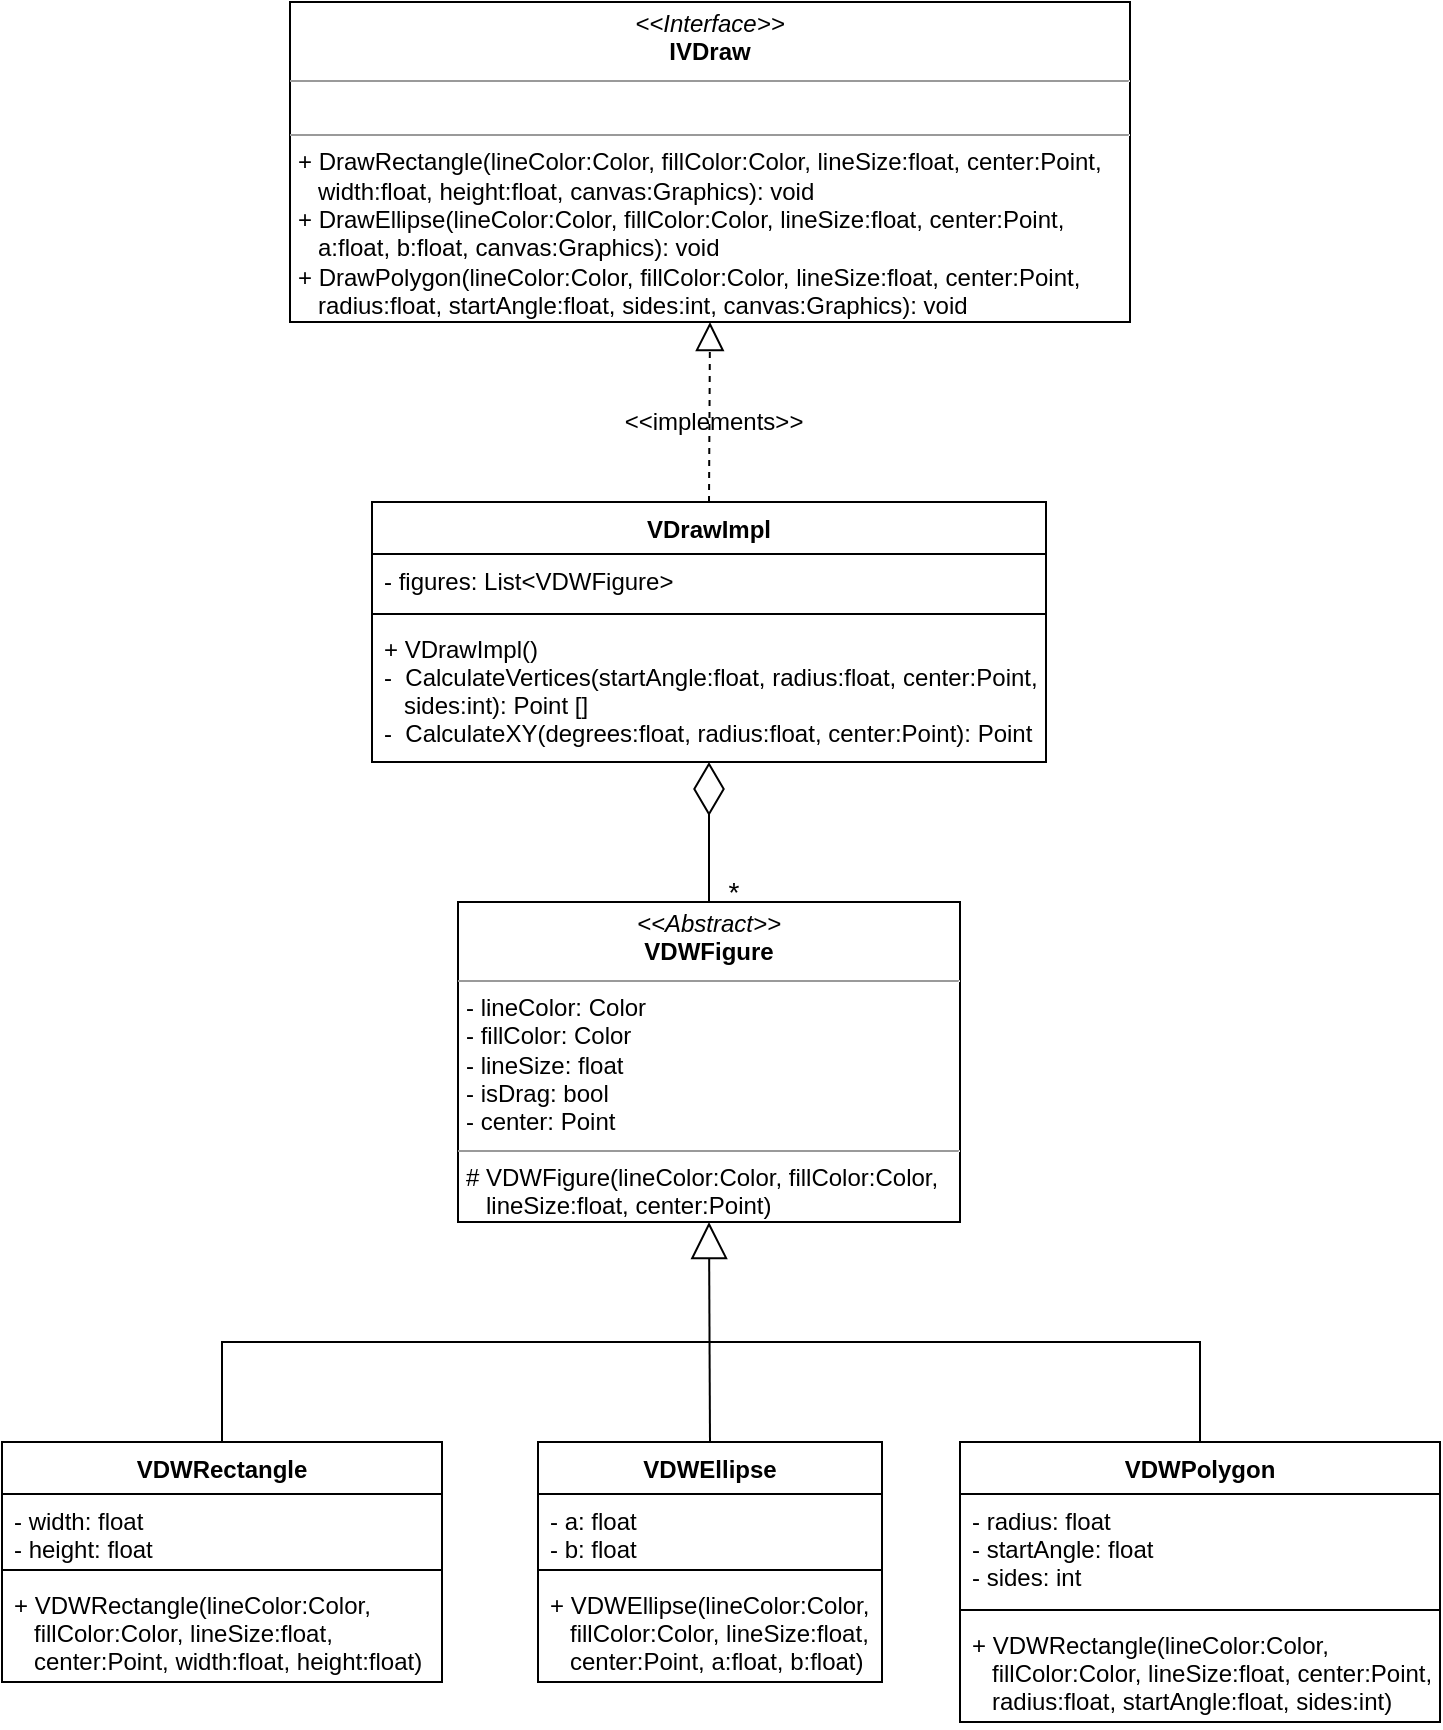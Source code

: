 <mxfile version="14.1.1" type="device"><diagram id="pMgQnZ4hvei36pzD7zVx" name="Page-1"><mxGraphModel dx="1240" dy="643" grid="1" gridSize="10" guides="1" tooltips="1" connect="1" arrows="1" fold="1" page="1" pageScale="1" pageWidth="827" pageHeight="1169" math="0" shadow="0"><root><mxCell id="0"/><mxCell id="1" parent="0"/><mxCell id="F2Rs33IDmY3uaAdyaGt7-1" value="&lt;p style=&quot;margin: 0px ; margin-top: 4px ; text-align: center&quot;&gt;&lt;i&gt;&amp;lt;&amp;lt;Interface&amp;gt;&amp;gt;&lt;/i&gt;&lt;br&gt;&lt;b&gt;IVDraw&lt;/b&gt;&lt;/p&gt;&lt;hr size=&quot;1&quot;&gt;&lt;p style=&quot;margin: 0px ; margin-left: 4px&quot;&gt;&lt;br&gt;&lt;/p&gt;&lt;hr size=&quot;1&quot;&gt;&lt;p style=&quot;margin: 0px ; margin-left: 4px&quot;&gt;+ DrawRectangle(lineColor:Color, fillColor:Color, lineSize:float, center:Point&lt;span&gt;,&lt;/span&gt;&lt;/p&gt;&lt;p style=&quot;margin: 0px ; margin-left: 4px&quot;&gt;&lt;span&gt;&amp;nbsp; &amp;nbsp;width:float, height:float, canvas:Graphics): void&lt;/span&gt;&lt;/p&gt;&lt;p style=&quot;margin: 0px ; margin-left: 4px&quot;&gt;+ DrawEllipse(lineColor:Color, fillColor:Color, lineSize:float, center:Point&lt;span&gt;,&amp;nbsp;&lt;/span&gt;&lt;/p&gt;&lt;p style=&quot;margin: 0px ; margin-left: 4px&quot;&gt;&lt;span&gt;&amp;nbsp; &amp;nbsp;a:float, b:float, canvas:Graphics): void&lt;/span&gt;&lt;/p&gt;&lt;p style=&quot;margin: 0px ; margin-left: 4px&quot;&gt;+&amp;nbsp;DrawPolygon(lineColor:Color, fillColor:Color, lineSize:float, center:Point&lt;span&gt;,&amp;nbsp;&lt;/span&gt;&lt;/p&gt;&lt;p style=&quot;margin: 0px ; margin-left: 4px&quot;&gt;&lt;span&gt;&amp;nbsp; &amp;nbsp;radius:float, startAngle:float, sides:int, canvas:Graphics): void&lt;/span&gt;&lt;/p&gt;" style="verticalAlign=top;align=left;overflow=fill;fontSize=12;fontFamily=Helvetica;html=1;" vertex="1" parent="1"><mxGeometry x="204" y="30" width="420" height="160" as="geometry"/></mxCell><mxCell id="F2Rs33IDmY3uaAdyaGt7-2" value="VDrawImpl" style="swimlane;fontStyle=1;align=center;verticalAlign=top;childLayout=stackLayout;horizontal=1;startSize=26;horizontalStack=0;resizeParent=1;resizeParentMax=0;resizeLast=0;collapsible=1;marginBottom=0;" vertex="1" parent="1"><mxGeometry x="245" y="280" width="337" height="130" as="geometry"/></mxCell><mxCell id="F2Rs33IDmY3uaAdyaGt7-3" value="- figures: List&lt;VDWFigure&gt;" style="text;strokeColor=none;fillColor=none;align=left;verticalAlign=top;spacingLeft=4;spacingRight=4;overflow=hidden;rotatable=0;points=[[0,0.5],[1,0.5]];portConstraint=eastwest;" vertex="1" parent="F2Rs33IDmY3uaAdyaGt7-2"><mxGeometry y="26" width="337" height="26" as="geometry"/></mxCell><mxCell id="F2Rs33IDmY3uaAdyaGt7-4" value="" style="line;strokeWidth=1;fillColor=none;align=left;verticalAlign=middle;spacingTop=-1;spacingLeft=3;spacingRight=3;rotatable=0;labelPosition=right;points=[];portConstraint=eastwest;" vertex="1" parent="F2Rs33IDmY3uaAdyaGt7-2"><mxGeometry y="52" width="337" height="8" as="geometry"/></mxCell><mxCell id="F2Rs33IDmY3uaAdyaGt7-5" value="+ VDrawImpl()&#10;-  CalculateVertices(startAngle:float, radius:float, center:Point,&#10;   sides:int): Point []&#10;-  CalculateXY(degrees:float, radius:float, center:Point): Point" style="text;strokeColor=none;fillColor=none;align=left;verticalAlign=top;spacingLeft=4;spacingRight=4;overflow=hidden;rotatable=0;points=[[0,0.5],[1,0.5]];portConstraint=eastwest;" vertex="1" parent="F2Rs33IDmY3uaAdyaGt7-2"><mxGeometry y="60" width="337" height="70" as="geometry"/></mxCell><mxCell id="F2Rs33IDmY3uaAdyaGt7-6" value="" style="endArrow=block;dashed=1;endFill=0;endSize=12;html=1;exitX=0.5;exitY=0;exitDx=0;exitDy=0;entryX=0.5;entryY=1;entryDx=0;entryDy=0;" edge="1" parent="1" source="F2Rs33IDmY3uaAdyaGt7-2" target="F2Rs33IDmY3uaAdyaGt7-1"><mxGeometry width="160" relative="1" as="geometry"><mxPoint x="370" y="230" as="sourcePoint"/><mxPoint x="510" y="230" as="targetPoint"/></mxGeometry></mxCell><mxCell id="F2Rs33IDmY3uaAdyaGt7-7" value="&amp;lt;&amp;lt;implements&amp;gt;&amp;gt;" style="text;html=1;strokeColor=none;fillColor=none;align=center;verticalAlign=middle;whiteSpace=wrap;rounded=0;" vertex="1" parent="1"><mxGeometry x="396" y="230" width="40" height="20" as="geometry"/></mxCell><mxCell id="F2Rs33IDmY3uaAdyaGt7-9" value="&lt;p style=&quot;margin: 0px ; margin-top: 4px ; text-align: center&quot;&gt;&lt;i&gt;&amp;lt;&amp;lt;Abstract&amp;gt;&amp;gt;&lt;/i&gt;&lt;br&gt;&lt;b&gt;VDWFigure&lt;/b&gt;&lt;/p&gt;&lt;hr size=&quot;1&quot;&gt;&lt;p style=&quot;margin: 0px ; margin-left: 4px&quot;&gt;- lineColor: Color&lt;br&gt;- fillColor: Color&lt;/p&gt;&lt;p style=&quot;margin: 0px ; margin-left: 4px&quot;&gt;- lineSize: float&lt;/p&gt;&lt;p style=&quot;margin: 0px ; margin-left: 4px&quot;&gt;- isDrag: bool&lt;/p&gt;&lt;p style=&quot;margin: 0px ; margin-left: 4px&quot;&gt;- center: Point&lt;/p&gt;&lt;hr size=&quot;1&quot;&gt;&lt;p style=&quot;margin: 0px ; margin-left: 4px&quot;&gt;# VDWFigure(lineColor:Color, fillColor:Color,&amp;nbsp;&lt;/p&gt;&lt;p style=&quot;margin: 0px ; margin-left: 4px&quot;&gt;&amp;nbsp; &amp;nbsp;lineSize:float, center:Point)&lt;/p&gt;" style="verticalAlign=top;align=left;overflow=fill;fontSize=12;fontFamily=Helvetica;html=1;" vertex="1" parent="1"><mxGeometry x="288" y="480" width="251" height="160" as="geometry"/></mxCell><mxCell id="F2Rs33IDmY3uaAdyaGt7-10" value="" style="endArrow=diamondThin;endFill=0;endSize=24;html=1;exitX=0.5;exitY=0;exitDx=0;exitDy=0;" edge="1" parent="1" source="F2Rs33IDmY3uaAdyaGt7-9" target="F2Rs33IDmY3uaAdyaGt7-5"><mxGeometry width="160" relative="1" as="geometry"><mxPoint x="370" y="420" as="sourcePoint"/><mxPoint x="620" y="460" as="targetPoint"/></mxGeometry></mxCell><mxCell id="F2Rs33IDmY3uaAdyaGt7-11" value="&lt;font style=&quot;font-size: 14px&quot;&gt;*&lt;/font&gt;" style="text;html=1;strokeColor=none;fillColor=none;align=center;verticalAlign=middle;whiteSpace=wrap;rounded=0;" vertex="1" parent="1"><mxGeometry x="406" y="465" width="40" height="20" as="geometry"/></mxCell><mxCell id="F2Rs33IDmY3uaAdyaGt7-33" style="edgeStyle=orthogonalEdgeStyle;rounded=0;orthogonalLoop=1;jettySize=auto;html=1;endArrow=none;endFill=0;entryX=0.5;entryY=0;entryDx=0;entryDy=0;" edge="1" parent="1" source="F2Rs33IDmY3uaAdyaGt7-12" target="F2Rs33IDmY3uaAdyaGt7-28"><mxGeometry relative="1" as="geometry"><mxPoint x="620" y="700" as="targetPoint"/><Array as="points"><mxPoint x="170" y="700"/><mxPoint x="659" y="700"/></Array></mxGeometry></mxCell><mxCell id="F2Rs33IDmY3uaAdyaGt7-12" value="VDWRectangle" style="swimlane;fontStyle=1;align=center;verticalAlign=top;childLayout=stackLayout;horizontal=1;startSize=26;horizontalStack=0;resizeParent=1;resizeParentMax=0;resizeLast=0;collapsible=1;marginBottom=0;" vertex="1" parent="1"><mxGeometry x="60" y="750" width="220" height="120" as="geometry"/></mxCell><mxCell id="F2Rs33IDmY3uaAdyaGt7-13" value="- width: float&#10;- height: float" style="text;strokeColor=none;fillColor=none;align=left;verticalAlign=top;spacingLeft=4;spacingRight=4;overflow=hidden;rotatable=0;points=[[0,0.5],[1,0.5]];portConstraint=eastwest;" vertex="1" parent="F2Rs33IDmY3uaAdyaGt7-12"><mxGeometry y="26" width="220" height="34" as="geometry"/></mxCell><mxCell id="F2Rs33IDmY3uaAdyaGt7-14" value="" style="line;strokeWidth=1;fillColor=none;align=left;verticalAlign=middle;spacingTop=-1;spacingLeft=3;spacingRight=3;rotatable=0;labelPosition=right;points=[];portConstraint=eastwest;" vertex="1" parent="F2Rs33IDmY3uaAdyaGt7-12"><mxGeometry y="60" width="220" height="8" as="geometry"/></mxCell><mxCell id="F2Rs33IDmY3uaAdyaGt7-15" value="+ VDWRectangle(lineColor:Color, &#10;   fillColor:Color, lineSize:float, &#10;   center:Point, width:float, height:float)" style="text;strokeColor=none;fillColor=none;align=left;verticalAlign=top;spacingLeft=4;spacingRight=4;overflow=hidden;rotatable=0;points=[[0,0.5],[1,0.5]];portConstraint=eastwest;" vertex="1" parent="F2Rs33IDmY3uaAdyaGt7-12"><mxGeometry y="68" width="220" height="52" as="geometry"/></mxCell><mxCell id="F2Rs33IDmY3uaAdyaGt7-24" value="VDWEllipse" style="swimlane;fontStyle=1;align=center;verticalAlign=top;childLayout=stackLayout;horizontal=1;startSize=26;horizontalStack=0;resizeParent=1;resizeParentMax=0;resizeLast=0;collapsible=1;marginBottom=0;" vertex="1" parent="1"><mxGeometry x="328" y="750" width="172" height="120" as="geometry"/></mxCell><mxCell id="F2Rs33IDmY3uaAdyaGt7-25" value="- a: float&#10;- b: float" style="text;strokeColor=none;fillColor=none;align=left;verticalAlign=top;spacingLeft=4;spacingRight=4;overflow=hidden;rotatable=0;points=[[0,0.5],[1,0.5]];portConstraint=eastwest;" vertex="1" parent="F2Rs33IDmY3uaAdyaGt7-24"><mxGeometry y="26" width="172" height="34" as="geometry"/></mxCell><mxCell id="F2Rs33IDmY3uaAdyaGt7-26" value="" style="line;strokeWidth=1;fillColor=none;align=left;verticalAlign=middle;spacingTop=-1;spacingLeft=3;spacingRight=3;rotatable=0;labelPosition=right;points=[];portConstraint=eastwest;" vertex="1" parent="F2Rs33IDmY3uaAdyaGt7-24"><mxGeometry y="60" width="172" height="8" as="geometry"/></mxCell><mxCell id="F2Rs33IDmY3uaAdyaGt7-27" value="+ VDWEllipse(lineColor:Color, &#10;   fillColor:Color, lineSize:float, &#10;   center:Point, a:float, b:float)" style="text;strokeColor=none;fillColor=none;align=left;verticalAlign=top;spacingLeft=4;spacingRight=4;overflow=hidden;rotatable=0;points=[[0,0.5],[1,0.5]];portConstraint=eastwest;" vertex="1" parent="F2Rs33IDmY3uaAdyaGt7-24"><mxGeometry y="68" width="172" height="52" as="geometry"/></mxCell><mxCell id="F2Rs33IDmY3uaAdyaGt7-28" value="VDWPolygon" style="swimlane;fontStyle=1;align=center;verticalAlign=top;childLayout=stackLayout;horizontal=1;startSize=26;horizontalStack=0;resizeParent=1;resizeParentMax=0;resizeLast=0;collapsible=1;marginBottom=0;" vertex="1" parent="1"><mxGeometry x="539" y="750" width="240" height="140" as="geometry"/></mxCell><mxCell id="F2Rs33IDmY3uaAdyaGt7-29" value="- radius: float&#10;- startAngle: float&#10;- sides: int" style="text;strokeColor=none;fillColor=none;align=left;verticalAlign=top;spacingLeft=4;spacingRight=4;overflow=hidden;rotatable=0;points=[[0,0.5],[1,0.5]];portConstraint=eastwest;" vertex="1" parent="F2Rs33IDmY3uaAdyaGt7-28"><mxGeometry y="26" width="240" height="54" as="geometry"/></mxCell><mxCell id="F2Rs33IDmY3uaAdyaGt7-30" value="" style="line;strokeWidth=1;fillColor=none;align=left;verticalAlign=middle;spacingTop=-1;spacingLeft=3;spacingRight=3;rotatable=0;labelPosition=right;points=[];portConstraint=eastwest;" vertex="1" parent="F2Rs33IDmY3uaAdyaGt7-28"><mxGeometry y="80" width="240" height="8" as="geometry"/></mxCell><mxCell id="F2Rs33IDmY3uaAdyaGt7-31" value="+ VDWRectangle(lineColor:Color, &#10;   fillColor:Color, lineSize:float, center:Point, &#10;   radius:float, startAngle:float, sides:int)" style="text;strokeColor=none;fillColor=none;align=left;verticalAlign=top;spacingLeft=4;spacingRight=4;overflow=hidden;rotatable=0;points=[[0,0.5],[1,0.5]];portConstraint=eastwest;" vertex="1" parent="F2Rs33IDmY3uaAdyaGt7-28"><mxGeometry y="88" width="240" height="52" as="geometry"/></mxCell><mxCell id="F2Rs33IDmY3uaAdyaGt7-32" value="" style="endArrow=block;endSize=16;endFill=0;html=1;entryX=0.5;entryY=1;entryDx=0;entryDy=0;exitX=0.5;exitY=0;exitDx=0;exitDy=0;" edge="1" parent="1" source="F2Rs33IDmY3uaAdyaGt7-24" target="F2Rs33IDmY3uaAdyaGt7-9"><mxGeometry width="160" relative="1" as="geometry"><mxPoint x="190" y="760" as="sourcePoint"/><mxPoint x="350" y="760" as="targetPoint"/></mxGeometry></mxCell></root></mxGraphModel></diagram></mxfile>